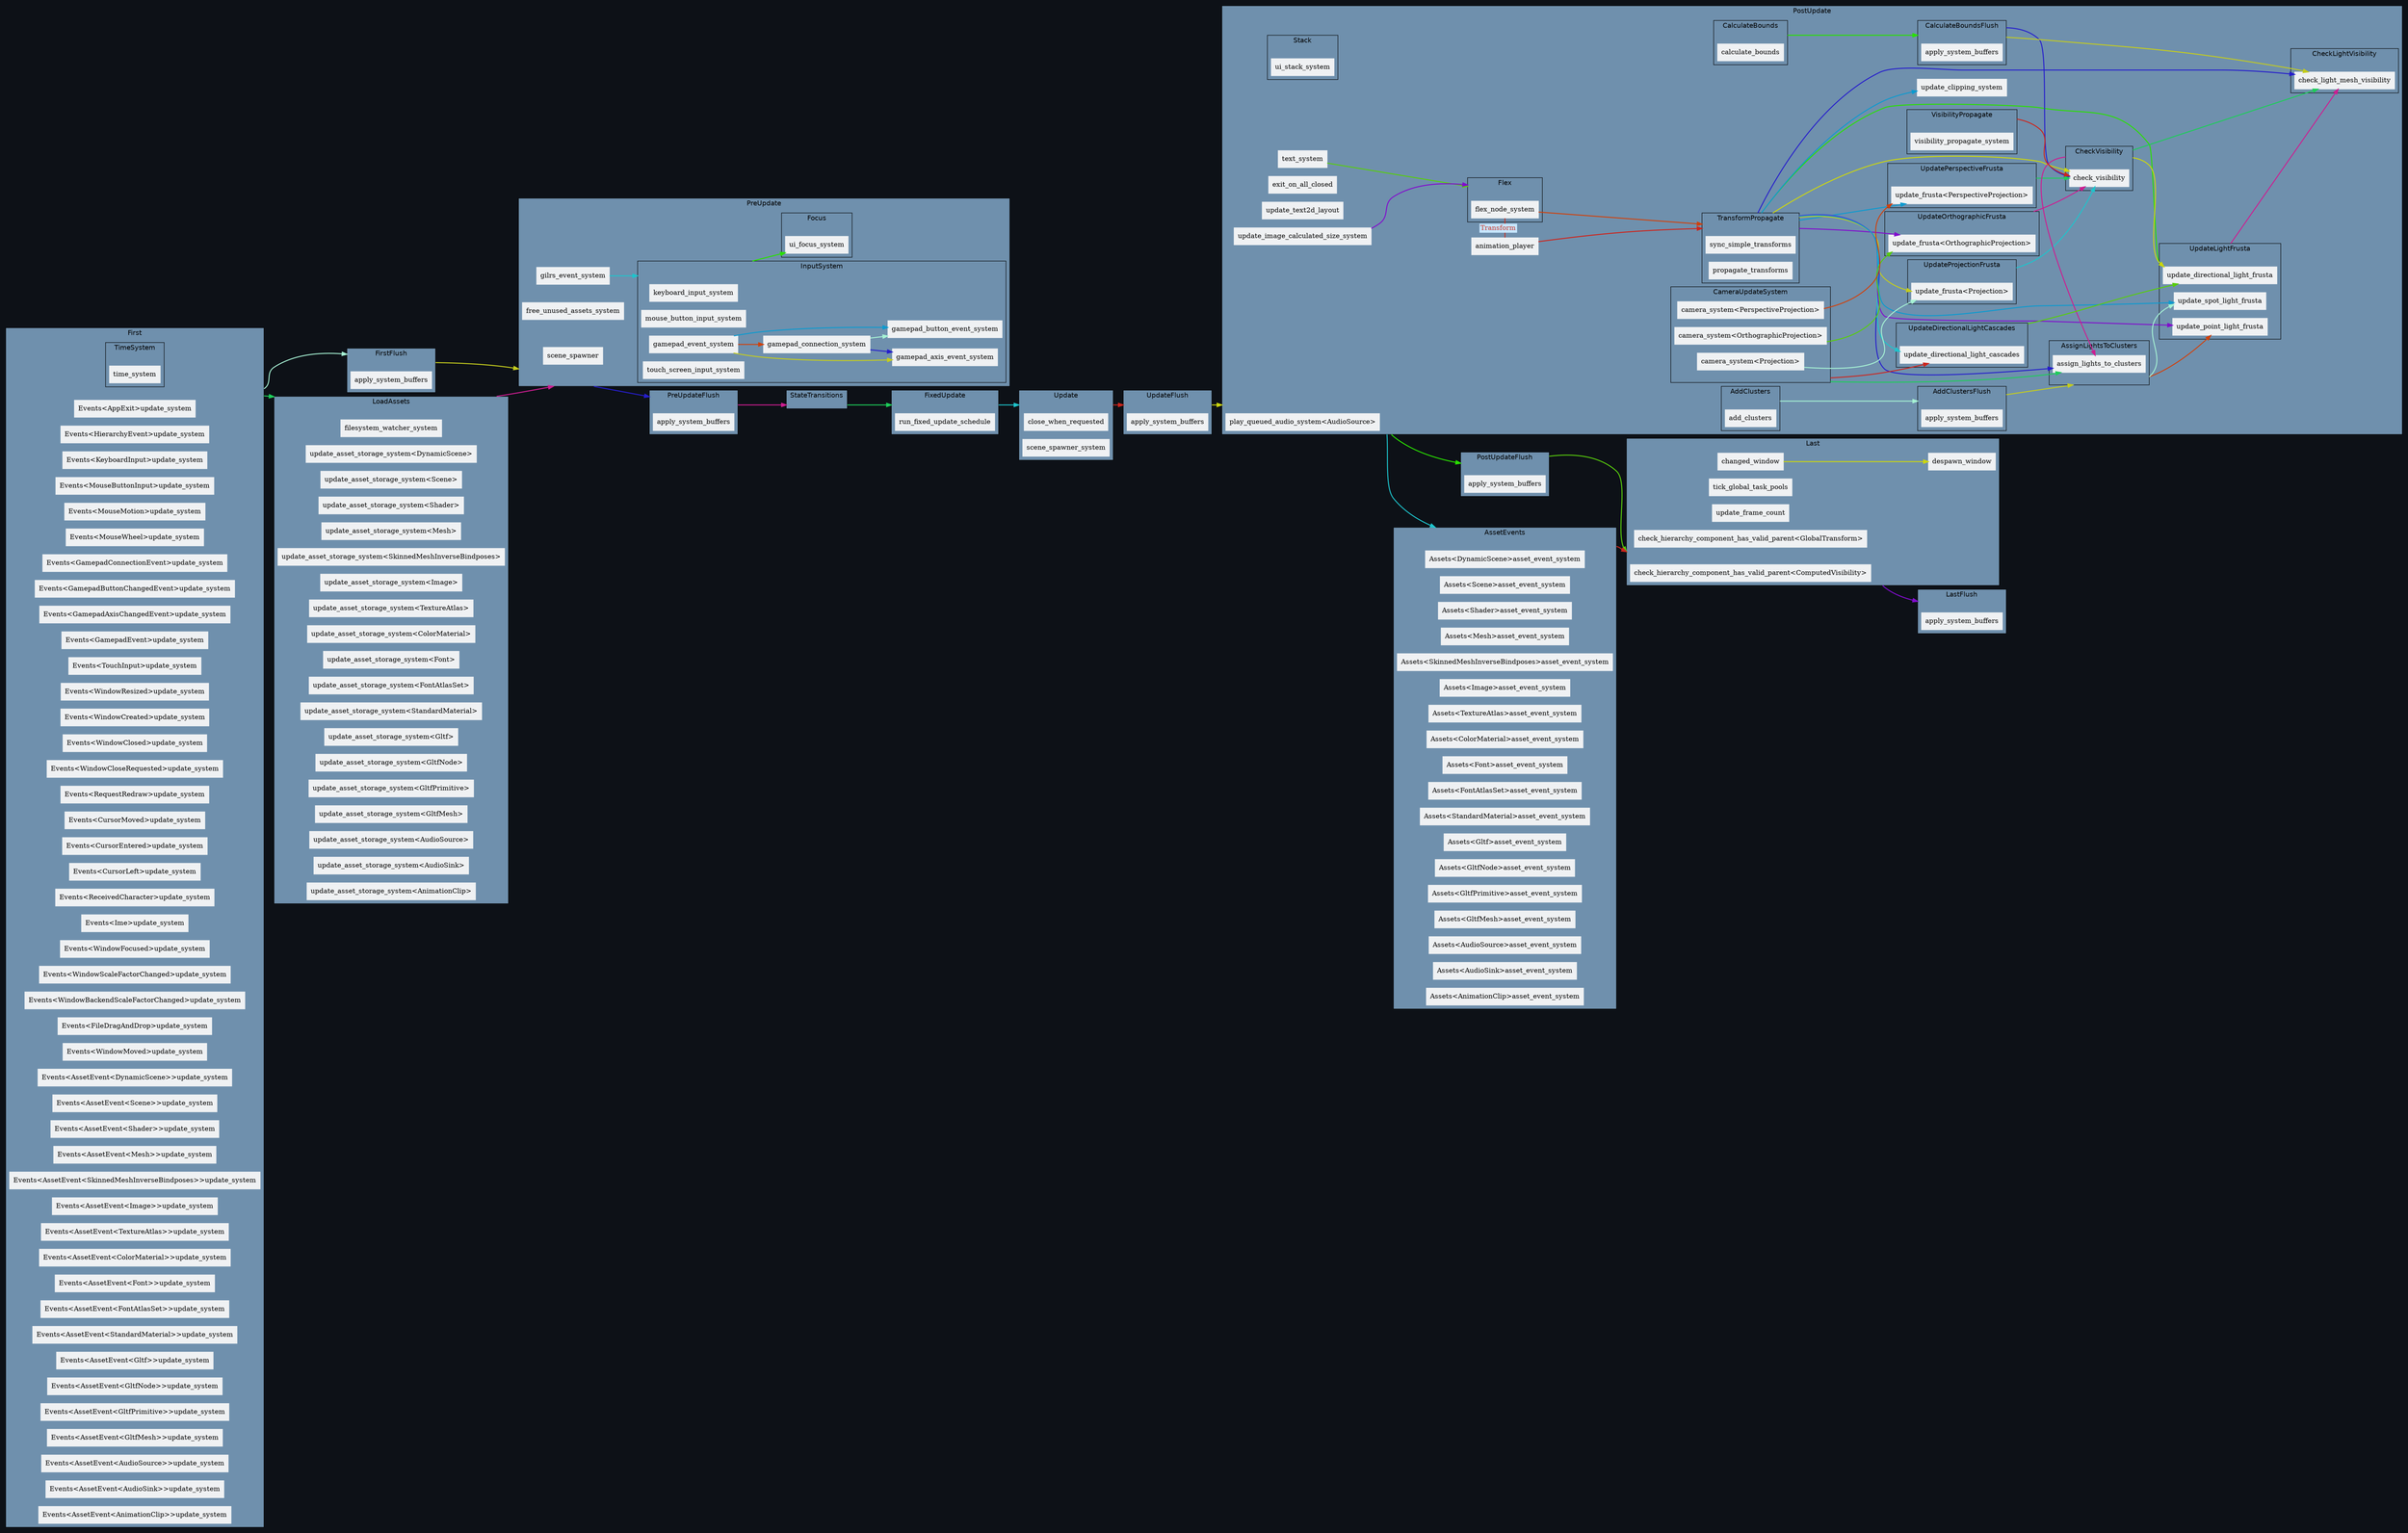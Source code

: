 digraph "" {
	"compound"="true";
	"splines"="spline";
	"rankdir"="LR";
	"bgcolor"="#0d1117";
	"fontname"="Helvetica";
	edge ["penwidth"="2"];
	node ["shape"="box", "style"="filled", "fillcolor"="#eff1f3", "color"="#eff1f3"];
	subgraph "clusternode_Set(0)" {
		"label"="Update";
		"tooltip"="Update";
		"bgcolor"="#6f90ad";
		"color"="black";
		"set_marker_node_Set(0)" ["style"="invis", "label"="", "height"="0", "shape"="point"]
		"node_System(46)" ["label"="close_when_requested", "tooltip"="bevy_window::system::close_when_requested"]
		"node_System(55)" ["label"="scene_spawner_system", "tooltip"="bevy_scene::scene_spawner::scene_spawner_system"]
	}
	
	subgraph "clusternode_Set(2)" {
		"label"="FirstFlush";
		"tooltip"="FirstFlush";
		"bgcolor"="#6f90ad";
		"color"="black";
		"set_marker_node_Set(2)" ["style"="invis", "label"="", "height"="0", "shape"="point"]
		"node_System(0)" ["label"="apply_system_buffers", "tooltip"="bevy_ecs::schedule::executor::apply_system_buffers"]
	}
	
	subgraph "clusternode_Set(3)" {
		"label"="PreUpdateFlush";
		"tooltip"="PreUpdateFlush";
		"bgcolor"="#6f90ad";
		"color"="black";
		"set_marker_node_Set(3)" ["style"="invis", "label"="", "height"="0", "shape"="point"]
		"node_System(1)" ["label"="apply_system_buffers", "tooltip"="bevy_ecs::schedule::executor::apply_system_buffers"]
	}
	
	subgraph "clusternode_Set(4)" {
		"label"="UpdateFlush";
		"tooltip"="UpdateFlush";
		"bgcolor"="#6f90ad";
		"color"="black";
		"set_marker_node_Set(4)" ["style"="invis", "label"="", "height"="0", "shape"="point"]
		"node_System(2)" ["label"="apply_system_buffers", "tooltip"="bevy_ecs::schedule::executor::apply_system_buffers"]
	}
	
	subgraph "clusternode_Set(5)" {
		"label"="PostUpdateFlush";
		"tooltip"="PostUpdateFlush";
		"bgcolor"="#6f90ad";
		"color"="black";
		"set_marker_node_Set(5)" ["style"="invis", "label"="", "height"="0", "shape"="point"]
		"node_System(3)" ["label"="apply_system_buffers", "tooltip"="bevy_ecs::schedule::executor::apply_system_buffers"]
	}
	
	subgraph "clusternode_Set(6)" {
		"label"="LastFlush";
		"tooltip"="LastFlush";
		"bgcolor"="#6f90ad";
		"color"="black";
		"set_marker_node_Set(6)" ["style"="invis", "label"="", "height"="0", "shape"="point"]
		"node_System(4)" ["label"="apply_system_buffers", "tooltip"="bevy_ecs::schedule::executor::apply_system_buffers"]
	}
	
	subgraph "clusternode_Set(7)" {
		"label"="First";
		"tooltip"="First";
		"bgcolor"="#6f90ad";
		"color"="black";
		"set_marker_node_Set(7)" ["style"="invis", "label"="", "height"="0", "shape"="point"]
		subgraph "clusternode_Set(16)" {
			"label"="TimeSystem";
			"tooltip"="TimeSystem";
			"bgcolor"="#6f90ad";
			"color"="black";
			"set_marker_node_Set(16)" ["style"="invis", "label"="", "height"="0", "shape"="point"]
			"node_System(8)" ["label"="time_system", "tooltip"="bevy_time::time_system"]
		}
		
		"node_System(5)" ["label"="Events<AppExit>update_system", "tooltip"="bevy_ecs::event::Events<bevy_app::app::AppExit>::update_system"]
		"node_System(13)" ["label"="Events<HierarchyEvent>update_system", "tooltip"="bevy_ecs::event::Events<bevy_hierarchy::events::HierarchyEvent>::update_system"]
		"node_System(14)" ["label"="Events<KeyboardInput>update_system", "tooltip"="bevy_ecs::event::Events<bevy_input::keyboard::KeyboardInput>::update_system"]
		"node_System(16)" ["label"="Events<MouseButtonInput>update_system", "tooltip"="bevy_ecs::event::Events<bevy_input::mouse::MouseButtonInput>::update_system"]
		"node_System(17)" ["label"="Events<MouseMotion>update_system", "tooltip"="bevy_ecs::event::Events<bevy_input::mouse::MouseMotion>::update_system"]
		"node_System(18)" ["label"="Events<MouseWheel>update_system", "tooltip"="bevy_ecs::event::Events<bevy_input::mouse::MouseWheel>::update_system"]
		"node_System(20)" ["label"="Events<GamepadConnectionEvent>update_system", "tooltip"="bevy_ecs::event::Events<bevy_input::gamepad::GamepadConnectionEvent>::update_system"]
		"node_System(21)" ["label"="Events<GamepadButtonChangedEvent>update_system", "tooltip"="bevy_ecs::event::Events<bevy_input::gamepad::GamepadButtonChangedEvent>::update_system"]
		"node_System(22)" ["label"="Events<GamepadAxisChangedEvent>update_system", "tooltip"="bevy_ecs::event::Events<bevy_input::gamepad::GamepadAxisChangedEvent>::update_system"]
		"node_System(23)" ["label"="Events<GamepadEvent>update_system", "tooltip"="bevy_ecs::event::Events<bevy_input::gamepad::GamepadEvent>::update_system"]
		"node_System(28)" ["label"="Events<TouchInput>update_system", "tooltip"="bevy_ecs::event::Events<bevy_input::touch::TouchInput>::update_system"]
		"node_System(30)" ["label"="Events<WindowResized>update_system", "tooltip"="bevy_ecs::event::Events<bevy_window::event::WindowResized>::update_system"]
		"node_System(31)" ["label"="Events<WindowCreated>update_system", "tooltip"="bevy_ecs::event::Events<bevy_window::event::WindowCreated>::update_system"]
		"node_System(32)" ["label"="Events<WindowClosed>update_system", "tooltip"="bevy_ecs::event::Events<bevy_window::event::WindowClosed>::update_system"]
		"node_System(33)" ["label"="Events<WindowCloseRequested>update_system", "tooltip"="bevy_ecs::event::Events<bevy_window::event::WindowCloseRequested>::update_system"]
		"node_System(34)" ["label"="Events<RequestRedraw>update_system", "tooltip"="bevy_ecs::event::Events<bevy_window::event::RequestRedraw>::update_system"]
		"node_System(35)" ["label"="Events<CursorMoved>update_system", "tooltip"="bevy_ecs::event::Events<bevy_window::event::CursorMoved>::update_system"]
		"node_System(36)" ["label"="Events<CursorEntered>update_system", "tooltip"="bevy_ecs::event::Events<bevy_window::event::CursorEntered>::update_system"]
		"node_System(37)" ["label"="Events<CursorLeft>update_system", "tooltip"="bevy_ecs::event::Events<bevy_window::event::CursorLeft>::update_system"]
		"node_System(38)" ["label"="Events<ReceivedCharacter>update_system", "tooltip"="bevy_ecs::event::Events<bevy_window::event::ReceivedCharacter>::update_system"]
		"node_System(39)" ["label"="Events<Ime>update_system", "tooltip"="bevy_ecs::event::Events<bevy_window::event::Ime>::update_system"]
		"node_System(40)" ["label"="Events<WindowFocused>update_system", "tooltip"="bevy_ecs::event::Events<bevy_window::event::WindowFocused>::update_system"]
		"node_System(41)" ["label"="Events<WindowScaleFactorChanged>update_system", "tooltip"="bevy_ecs::event::Events<bevy_window::event::WindowScaleFactorChanged>::update_system"]
		"node_System(42)" ["label"="Events<WindowBackendScaleFactorChanged>update_system", "tooltip"="bevy_ecs::event::Events<bevy_window::event::WindowBackendScaleFactorChanged>::update_system"]
		"node_System(43)" ["label"="Events<FileDragAndDrop>update_system", "tooltip"="bevy_ecs::event::Events<bevy_window::event::FileDragAndDrop>::update_system"]
		"node_System(44)" ["label"="Events<WindowMoved>update_system", "tooltip"="bevy_ecs::event::Events<bevy_window::event::WindowMoved>::update_system"]
		"node_System(51)" ["label"="Events<AssetEvent<DynamicScene>>update_system", "tooltip"="bevy_ecs::event::Events<bevy_asset::assets::AssetEvent<bevy_scene::dynamic_scene::DynamicScene>>::update_system"]
		"node_System(54)" ["label"="Events<AssetEvent<Scene>>update_system", "tooltip"="bevy_ecs::event::Events<bevy_asset::assets::AssetEvent<bevy_scene::scene::Scene>>::update_system"]
		"node_System(61)" ["label"="Events<AssetEvent<Shader>>update_system", "tooltip"="bevy_ecs::event::Events<bevy_asset::assets::AssetEvent<bevy_render::render_resource::shader::Shader>>::update_system"]
		"node_System(75)" ["label"="Events<AssetEvent<Mesh>>update_system", "tooltip"="bevy_ecs::event::Events<bevy_asset::assets::AssetEvent<bevy_render::mesh::mesh::Mesh>>::update_system"]
		"node_System(78)" ["label"="Events<AssetEvent<SkinnedMeshInverseBindposes>>update_system", "tooltip"="bevy_ecs::event::Events<bevy_asset::assets::AssetEvent<bevy_render::mesh::mesh::skinning::SkinnedMeshInverseBindposes>>::update_system"]
		"node_System(81)" ["label"="Events<AssetEvent<Image>>update_system", "tooltip"="bevy_ecs::event::Events<bevy_asset::assets::AssetEvent<bevy_render::texture::image::Image>>::update_system"]
		"node_System(84)" ["label"="Events<AssetEvent<TextureAtlas>>update_system", "tooltip"="bevy_ecs::event::Events<bevy_asset::assets::AssetEvent<bevy_sprite::texture_atlas::TextureAtlas>>::update_system"]
		"node_System(87)" ["label"="Events<AssetEvent<ColorMaterial>>update_system", "tooltip"="bevy_ecs::event::Events<bevy_asset::assets::AssetEvent<bevy_sprite::mesh2d::color_material::ColorMaterial>>::update_system"]
		"node_System(90)" ["label"="Events<AssetEvent<Font>>update_system", "tooltip"="bevy_ecs::event::Events<bevy_asset::assets::AssetEvent<bevy_text::font::Font>>::update_system"]
		"node_System(93)" ["label"="Events<AssetEvent<FontAtlasSet>>update_system", "tooltip"="bevy_ecs::event::Events<bevy_asset::assets::AssetEvent<bevy_text::font_atlas_set::FontAtlasSet>>::update_system"]
		"node_System(103)" ["label"="Events<AssetEvent<StandardMaterial>>update_system", "tooltip"="bevy_ecs::event::Events<bevy_asset::assets::AssetEvent<bevy_pbr::pbr_material::StandardMaterial>>::update_system"]
		"node_System(114)" ["label"="Events<AssetEvent<Gltf>>update_system", "tooltip"="bevy_ecs::event::Events<bevy_asset::assets::AssetEvent<bevy_gltf::Gltf>>::update_system"]
		"node_System(117)" ["label"="Events<AssetEvent<GltfNode>>update_system", "tooltip"="bevy_ecs::event::Events<bevy_asset::assets::AssetEvent<bevy_gltf::GltfNode>>::update_system"]
		"node_System(120)" ["label"="Events<AssetEvent<GltfPrimitive>>update_system", "tooltip"="bevy_ecs::event::Events<bevy_asset::assets::AssetEvent<bevy_gltf::GltfPrimitive>>::update_system"]
		"node_System(123)" ["label"="Events<AssetEvent<GltfMesh>>update_system", "tooltip"="bevy_ecs::event::Events<bevy_asset::assets::AssetEvent<bevy_gltf::GltfMesh>>::update_system"]
		"node_System(126)" ["label"="Events<AssetEvent<AudioSource>>update_system", "tooltip"="bevy_ecs::event::Events<bevy_asset::assets::AssetEvent<bevy_audio::audio_source::AudioSource>>::update_system"]
		"node_System(129)" ["label"="Events<AssetEvent<AudioSink>>update_system", "tooltip"="bevy_ecs::event::Events<bevy_asset::assets::AssetEvent<bevy_audio::audio_output::AudioSink>>::update_system"]
		"node_System(134)" ["label"="Events<AssetEvent<AnimationClip>>update_system", "tooltip"="bevy_ecs::event::Events<bevy_asset::assets::AssetEvent<bevy_animation::AnimationClip>>::update_system"]
	}
	
	subgraph "clusternode_Set(8)" {
		"label"="PreUpdate";
		"tooltip"="PreUpdate";
		"bgcolor"="#6f90ad";
		"color"="black";
		"set_marker_node_Set(8)" ["style"="invis", "label"="", "height"="0", "shape"="point"]
		subgraph "clusternode_Set(24)" {
			"label"="InputSystem";
			"tooltip"="InputSystem";
			"bgcolor"="#6f90ad";
			"color"="black";
			"set_marker_node_Set(24)" ["style"="invis", "label"="", "height"="0", "shape"="point"]
			"node_System(15)" ["label"="keyboard_input_system", "tooltip"="bevy_input::keyboard::keyboard_input_system"]
			"node_System(19)" ["label"="mouse_button_input_system", "tooltip"="bevy_input::mouse::mouse_button_input_system"]
			"node_System(24)" ["label"="gamepad_event_system", "tooltip"="bevy_input::gamepad::gamepad_event_system"]
			"node_System(25)" ["label"="gamepad_connection_system", "tooltip"="bevy_input::gamepad::gamepad_connection_system"]
			"node_System(26)" ["label"="gamepad_button_event_system", "tooltip"="bevy_input::gamepad::gamepad_button_event_system"]
			"node_System(27)" ["label"="gamepad_axis_event_system", "tooltip"="bevy_input::gamepad::gamepad_axis_event_system"]
			"node_System(29)" ["label"="touch_screen_input_system", "tooltip"="bevy_input::touch::touch_screen_input_system"]
		}
		
		subgraph "clusternode_Set(115)" {
			"label"="Focus";
			"tooltip"="Focus";
			"bgcolor"="#6f90ad";
			"color"="black";
			"set_marker_node_Set(115)" ["style"="invis", "label"="", "height"="0", "shape"="point"]
			"node_System(95)" ["label"="ui_focus_system", "tooltip"="bevy_ui::focus::ui_focus_system"]
		}
		
		"node_System(47)" ["label"="free_unused_assets_system", "tooltip"="bevy_asset::asset_server::free_unused_assets_system"]
		"node_System(56)" ["label"="scene_spawner", "tooltip"="bevy_scene::bundle::scene_spawner"]
		"node_System(131)" ["label"="gilrs_event_system", "tooltip"="bevy_gilrs::gilrs_system::gilrs_event_system"]
	}
	
	subgraph "clusternode_Set(9)" {
		"label"="StateTransitions";
		"tooltip"="StateTransitions";
		"bgcolor"="#6f90ad";
		"color"="black";
		"set_marker_node_Set(9)" ["style"="invis", "label"="", "height"="0", "shape"="point"]
	}
	
	subgraph "clusternode_Set(10)" {
		"label"="FixedUpdate";
		"tooltip"="FixedUpdate";
		"bgcolor"="#6f90ad";
		"color"="black";
		"set_marker_node_Set(10)" ["style"="invis", "label"="", "height"="0", "shape"="point"]
		"node_System(9)" ["label"="run_fixed_update_schedule", "tooltip"="bevy_time::fixed_timestep::run_fixed_update_schedule"]
	}
	
	subgraph "clusternode_Set(11)" {
		"label"="PostUpdate";
		"tooltip"="PostUpdate";
		"bgcolor"="#6f90ad";
		"color"="black";
		"set_marker_node_Set(11)" ["style"="invis", "label"="", "height"="0", "shape"="point"]
		subgraph "clusternode_Set(20)" {
			"label"="TransformPropagate";
			"tooltip"="TransformPropagate";
			"bgcolor"="#6f90ad";
			"color"="black";
			"set_marker_node_Set(20)" ["style"="invis", "label"="", "height"="0", "shape"="point"]
			"node_System(11)" ["label"="sync_simple_transforms", "tooltip"="bevy_transform::systems::sync_simple_transforms"]
			"node_System(12)" ["label"="propagate_transforms", "tooltip"="bevy_transform::systems::propagate_transforms"]
		}
		
		subgraph "clusternode_Set(76)" {
			"label"="CameraUpdateSystem";
			"tooltip"="CameraUpdateSystem";
			"bgcolor"="#6f90ad";
			"color"="black";
			"set_marker_node_Set(76)" ["style"="invis", "label"="", "height"="0", "shape"="point"]
			"node_System(63)" ["label"="camera_system<Projection>", "tooltip"="bevy_render::camera::camera::camera_system<bevy_render::camera::projection::Projection>"]
			"node_System(64)" ["label"="camera_system<OrthographicProjection>", "tooltip"="bevy_render::camera::camera::camera_system<bevy_render::camera::projection::OrthographicProjection>"]
			"node_System(65)" ["label"="camera_system<PerspectiveProjection>", "tooltip"="bevy_render::camera::camera::camera_system<bevy_render::camera::projection::PerspectiveProjection>"]
		}
		
		subgraph "clusternode_Set(80)" {
			"label"="CalculateBounds";
			"tooltip"="CalculateBounds";
			"bgcolor"="#6f90ad";
			"color"="black";
			"set_marker_node_Set(80)" ["style"="invis", "label"="", "height"="0", "shape"="point"]
			"node_System(67)" ["label"="calculate_bounds", "tooltip"="bevy_render::view::visibility::calculate_bounds"]
		}
		
		subgraph "clusternode_Set(81)" {
			"label"="CalculateBoundsFlush";
			"tooltip"="CalculateBoundsFlush";
			"bgcolor"="#6f90ad";
			"color"="black";
			"set_marker_node_Set(81)" ["style"="invis", "label"="", "height"="0", "shape"="point"]
			"node_System(66)" ["label"="apply_system_buffers", "tooltip"="bevy_ecs::schedule::executor::apply_system_buffers"]
		}
		
		subgraph "clusternode_Set(82)" {
			"label"="UpdateOrthographicFrusta";
			"tooltip"="UpdateOrthographicFrusta";
			"bgcolor"="#6f90ad";
			"color"="black";
			"set_marker_node_Set(82)" ["style"="invis", "label"="", "height"="0", "shape"="point"]
			"node_System(68)" ["label"="update_frusta<OrthographicProjection>", "tooltip"="bevy_render::view::visibility::update_frusta<bevy_render::camera::projection::OrthographicProjection>"]
		}
		
		subgraph "clusternode_Set(83)" {
			"label"="UpdatePerspectiveFrusta";
			"tooltip"="UpdatePerspectiveFrusta";
			"bgcolor"="#6f90ad";
			"color"="black";
			"set_marker_node_Set(83)" ["style"="invis", "label"="", "height"="0", "shape"="point"]
			"node_System(69)" ["label"="update_frusta<PerspectiveProjection>", "tooltip"="bevy_render::view::visibility::update_frusta<bevy_render::camera::projection::PerspectiveProjection>"]
		}
		
		subgraph "clusternode_Set(84)" {
			"label"="UpdateProjectionFrusta";
			"tooltip"="UpdateProjectionFrusta";
			"bgcolor"="#6f90ad";
			"color"="black";
			"set_marker_node_Set(84)" ["style"="invis", "label"="", "height"="0", "shape"="point"]
			"node_System(70)" ["label"="update_frusta<Projection>", "tooltip"="bevy_render::view::visibility::update_frusta<bevy_render::camera::projection::Projection>"]
		}
		
		subgraph "clusternode_Set(85)" {
			"label"="CheckVisibility";
			"tooltip"="CheckVisibility";
			"bgcolor"="#6f90ad";
			"color"="black";
			"set_marker_node_Set(85)" ["style"="invis", "label"="", "height"="0", "shape"="point"]
			"node_System(72)" ["label"="check_visibility", "tooltip"="bevy_render::view::visibility::check_visibility"]
		}
		
		subgraph "clusternode_Set(86)" {
			"label"="VisibilityPropagate";
			"tooltip"="VisibilityPropagate";
			"bgcolor"="#6f90ad";
			"color"="black";
			"set_marker_node_Set(86)" ["style"="invis", "label"="", "height"="0", "shape"="point"]
			"node_System(71)" ["label"="visibility_propagate_system", "tooltip"="bevy_render::view::visibility::visibility_propagate_system"]
		}
		
		subgraph "clusternode_Set(116)" {
			"label"="Flex";
			"tooltip"="Flex";
			"bgcolor"="#6f90ad";
			"color"="black";
			"set_marker_node_Set(116)" ["style"="invis", "label"="", "height"="0", "shape"="point"]
			"node_System(98)" ["label"="flex_node_system", "tooltip"="bevy_ui::flex::flex_node_system"]
		}
		
		subgraph "clusternode_Set(117)" {
			"label"="Stack";
			"tooltip"="Stack";
			"bgcolor"="#6f90ad";
			"color"="black";
			"set_marker_node_Set(117)" ["style"="invis", "label"="", "height"="0", "shape"="point"]
			"node_System(99)" ["label"="ui_stack_system", "tooltip"="bevy_ui::stack::ui_stack_system"]
		}
		
		subgraph "clusternode_Set(127)" {
			"label"="AddClusters";
			"tooltip"="AddClusters";
			"bgcolor"="#6f90ad";
			"color"="black";
			"set_marker_node_Set(127)" ["style"="invis", "label"="", "height"="0", "shape"="point"]
			"node_System(104)" ["label"="add_clusters", "tooltip"="bevy_pbr::light::add_clusters"]
		}
		
		subgraph "clusternode_Set(128)" {
			"label"="AddClustersFlush";
			"tooltip"="AddClustersFlush";
			"bgcolor"="#6f90ad";
			"color"="black";
			"set_marker_node_Set(128)" ["style"="invis", "label"="", "height"="0", "shape"="point"]
			"node_System(105)" ["label"="apply_system_buffers", "tooltip"="bevy_ecs::schedule::executor::apply_system_buffers"]
		}
		
		subgraph "clusternode_Set(129)" {
			"label"="AssignLightsToClusters";
			"tooltip"="AssignLightsToClusters";
			"bgcolor"="#6f90ad";
			"color"="black";
			"set_marker_node_Set(129)" ["style"="invis", "label"="", "height"="0", "shape"="point"]
			"node_System(106)" ["label"="assign_lights_to_clusters", "tooltip"="bevy_pbr::light::assign_lights_to_clusters"]
		}
		
		subgraph "clusternode_Set(130)" {
			"label"="CheckLightVisibility";
			"tooltip"="CheckLightVisibility";
			"bgcolor"="#6f90ad";
			"color"="black";
			"set_marker_node_Set(130)" ["style"="invis", "label"="", "height"="0", "shape"="point"]
			"node_System(111)" ["label"="check_light_mesh_visibility", "tooltip"="bevy_pbr::light::check_light_mesh_visibility"]
		}
		
		subgraph "clusternode_Set(131)" {
			"label"="UpdateDirectionalLightCascades";
			"tooltip"="UpdateDirectionalLightCascades";
			"bgcolor"="#6f90ad";
			"color"="black";
			"set_marker_node_Set(131)" ["style"="invis", "label"="", "height"="0", "shape"="point"]
			"node_System(107)" ["label"="update_directional_light_cascades", "tooltip"="bevy_pbr::light::update_directional_light_cascades"]
		}
		
		subgraph "clusternode_Set(132)" {
			"label"="UpdateLightFrusta";
			"tooltip"="UpdateLightFrusta";
			"bgcolor"="#6f90ad";
			"color"="black";
			"set_marker_node_Set(132)" ["style"="invis", "label"="", "height"="0", "shape"="point"]
			"node_System(108)" ["label"="update_directional_light_frusta", "tooltip"="bevy_pbr::light::update_directional_light_frusta"]
			"node_System(109)" ["label"="update_point_light_frusta", "tooltip"="bevy_pbr::light::update_point_light_frusta"]
			"node_System(110)" ["label"="update_spot_light_frusta", "tooltip"="bevy_pbr::light::update_spot_light_frusta"]
		}
		
		"node_System(45)" ["label"="exit_on_all_closed", "tooltip"="bevy_window::system::exit_on_all_closed"]
		"node_System(94)" ["label"="update_text2d_layout", "tooltip"="bevy_text::text2d::update_text2d_layout"]
		"node_System(96)" ["label"="text_system", "tooltip"="bevy_ui::widget::text::text_system"]
		"node_System(97)" ["label"="update_image_calculated_size_system", "tooltip"="bevy_ui::widget::image::update_image_calculated_size_system"]
		"node_System(100)" ["label"="update_clipping_system", "tooltip"="bevy_ui::update::update_clipping_system"]
		"node_System(130)" ["label"="play_queued_audio_system<AudioSource>", "tooltip"="bevy_audio::audio_output::play_queued_audio_system<bevy_audio::audio_source::AudioSource>"]
		"node_System(135)" ["label"="animation_player", "tooltip"="bevy_animation::animation_player"]
	}
	
	subgraph "clusternode_Set(12)" {
		"label"="Last";
		"tooltip"="Last";
		"bgcolor"="#6f90ad";
		"color"="black";
		"set_marker_node_Set(12)" ["style"="invis", "label"="", "height"="0", "shape"="point"]
		"node_System(6)" ["label"="tick_global_task_pools", "tooltip"="bevy_core::tick_global_task_pools"]
		"node_System(7)" ["label"="update_frame_count", "tooltip"="bevy_core::update_frame_count"]
		"node_System(10)" ["label"="check_hierarchy_component_has_valid_parent<GlobalTransform>", "tooltip"="bevy_hierarchy::valid_parent_check_plugin::check_hierarchy_component_has_valid_parent<bevy_transform::components::global_transform::GlobalTransform>"]
		"node_System(57)" ["label"="changed_window", "tooltip"="bevy_winit::system::changed_window"]
		"node_System(58)" ["label"="despawn_window", "tooltip"="bevy_winit::system::despawn_window"]
		"node_System(62)" ["label"="check_hierarchy_component_has_valid_parent<ComputedVisibility>", "tooltip"="bevy_hierarchy::valid_parent_check_plugin::check_hierarchy_component_has_valid_parent<bevy_render::view::visibility::ComputedVisibility>"]
	}
	
	subgraph "clusternode_Set(58)" {
		"label"="LoadAssets";
		"tooltip"="LoadAssets";
		"bgcolor"="#6f90ad";
		"color"="black";
		"set_marker_node_Set(58)" ["style"="invis", "label"="", "height"="0", "shape"="point"]
		"node_System(48)" ["label"="filesystem_watcher_system", "tooltip"="bevy_asset::io::file_asset_io::filesystem_watcher_system"]
		"node_System(50)" ["label"="update_asset_storage_system<DynamicScene>", "tooltip"="bevy_asset::loader::update_asset_storage_system<bevy_scene::dynamic_scene::DynamicScene>"]
		"node_System(53)" ["label"="update_asset_storage_system<Scene>", "tooltip"="bevy_asset::loader::update_asset_storage_system<bevy_scene::scene::Scene>"]
		"node_System(60)" ["label"="update_asset_storage_system<Shader>", "tooltip"="bevy_asset::loader::update_asset_storage_system<bevy_render::render_resource::shader::Shader>"]
		"node_System(74)" ["label"="update_asset_storage_system<Mesh>", "tooltip"="bevy_asset::loader::update_asset_storage_system<bevy_render::mesh::mesh::Mesh>"]
		"node_System(77)" ["label"="update_asset_storage_system<SkinnedMeshInverseBindposes>", "tooltip"="bevy_asset::loader::update_asset_storage_system<bevy_render::mesh::mesh::skinning::SkinnedMeshInverseBindposes>"]
		"node_System(80)" ["label"="update_asset_storage_system<Image>", "tooltip"="bevy_asset::loader::update_asset_storage_system<bevy_render::texture::image::Image>"]
		"node_System(83)" ["label"="update_asset_storage_system<TextureAtlas>", "tooltip"="bevy_asset::loader::update_asset_storage_system<bevy_sprite::texture_atlas::TextureAtlas>"]
		"node_System(86)" ["label"="update_asset_storage_system<ColorMaterial>", "tooltip"="bevy_asset::loader::update_asset_storage_system<bevy_sprite::mesh2d::color_material::ColorMaterial>"]
		"node_System(89)" ["label"="update_asset_storage_system<Font>", "tooltip"="bevy_asset::loader::update_asset_storage_system<bevy_text::font::Font>"]
		"node_System(92)" ["label"="update_asset_storage_system<FontAtlasSet>", "tooltip"="bevy_asset::loader::update_asset_storage_system<bevy_text::font_atlas_set::FontAtlasSet>"]
		"node_System(102)" ["label"="update_asset_storage_system<StandardMaterial>", "tooltip"="bevy_asset::loader::update_asset_storage_system<bevy_pbr::pbr_material::StandardMaterial>"]
		"node_System(113)" ["label"="update_asset_storage_system<Gltf>", "tooltip"="bevy_asset::loader::update_asset_storage_system<bevy_gltf::Gltf>"]
		"node_System(116)" ["label"="update_asset_storage_system<GltfNode>", "tooltip"="bevy_asset::loader::update_asset_storage_system<bevy_gltf::GltfNode>"]
		"node_System(119)" ["label"="update_asset_storage_system<GltfPrimitive>", "tooltip"="bevy_asset::loader::update_asset_storage_system<bevy_gltf::GltfPrimitive>"]
		"node_System(122)" ["label"="update_asset_storage_system<GltfMesh>", "tooltip"="bevy_asset::loader::update_asset_storage_system<bevy_gltf::GltfMesh>"]
		"node_System(125)" ["label"="update_asset_storage_system<AudioSource>", "tooltip"="bevy_asset::loader::update_asset_storage_system<bevy_audio::audio_source::AudioSource>"]
		"node_System(128)" ["label"="update_asset_storage_system<AudioSink>", "tooltip"="bevy_asset::loader::update_asset_storage_system<bevy_audio::audio_output::AudioSink>"]
		"node_System(133)" ["label"="update_asset_storage_system<AnimationClip>", "tooltip"="bevy_asset::loader::update_asset_storage_system<bevy_animation::AnimationClip>"]
	}
	
	subgraph "clusternode_Set(59)" {
		"label"="AssetEvents";
		"tooltip"="AssetEvents";
		"bgcolor"="#6f90ad";
		"color"="black";
		"set_marker_node_Set(59)" ["style"="invis", "label"="", "height"="0", "shape"="point"]
		"node_System(49)" ["label"="Assets<DynamicScene>asset_event_system", "tooltip"="bevy_asset::assets::Assets<bevy_scene::dynamic_scene::DynamicScene>::asset_event_system"]
		"node_System(52)" ["label"="Assets<Scene>asset_event_system", "tooltip"="bevy_asset::assets::Assets<bevy_scene::scene::Scene>::asset_event_system"]
		"node_System(59)" ["label"="Assets<Shader>asset_event_system", "tooltip"="bevy_asset::assets::Assets<bevy_render::render_resource::shader::Shader>::asset_event_system"]
		"node_System(73)" ["label"="Assets<Mesh>asset_event_system", "tooltip"="bevy_asset::assets::Assets<bevy_render::mesh::mesh::Mesh>::asset_event_system"]
		"node_System(76)" ["label"="Assets<SkinnedMeshInverseBindposes>asset_event_system", "tooltip"="bevy_asset::assets::Assets<bevy_render::mesh::mesh::skinning::SkinnedMeshInverseBindposes>::asset_event_system"]
		"node_System(79)" ["label"="Assets<Image>asset_event_system", "tooltip"="bevy_asset::assets::Assets<bevy_render::texture::image::Image>::asset_event_system"]
		"node_System(82)" ["label"="Assets<TextureAtlas>asset_event_system", "tooltip"="bevy_asset::assets::Assets<bevy_sprite::texture_atlas::TextureAtlas>::asset_event_system"]
		"node_System(85)" ["label"="Assets<ColorMaterial>asset_event_system", "tooltip"="bevy_asset::assets::Assets<bevy_sprite::mesh2d::color_material::ColorMaterial>::asset_event_system"]
		"node_System(88)" ["label"="Assets<Font>asset_event_system", "tooltip"="bevy_asset::assets::Assets<bevy_text::font::Font>::asset_event_system"]
		"node_System(91)" ["label"="Assets<FontAtlasSet>asset_event_system", "tooltip"="bevy_asset::assets::Assets<bevy_text::font_atlas_set::FontAtlasSet>::asset_event_system"]
		"node_System(101)" ["label"="Assets<StandardMaterial>asset_event_system", "tooltip"="bevy_asset::assets::Assets<bevy_pbr::pbr_material::StandardMaterial>::asset_event_system"]
		"node_System(112)" ["label"="Assets<Gltf>asset_event_system", "tooltip"="bevy_asset::assets::Assets<bevy_gltf::Gltf>::asset_event_system"]
		"node_System(115)" ["label"="Assets<GltfNode>asset_event_system", "tooltip"="bevy_asset::assets::Assets<bevy_gltf::GltfNode>::asset_event_system"]
		"node_System(118)" ["label"="Assets<GltfPrimitive>asset_event_system", "tooltip"="bevy_asset::assets::Assets<bevy_gltf::GltfPrimitive>::asset_event_system"]
		"node_System(121)" ["label"="Assets<GltfMesh>asset_event_system", "tooltip"="bevy_asset::assets::Assets<bevy_gltf::GltfMesh>::asset_event_system"]
		"node_System(124)" ["label"="Assets<AudioSource>asset_event_system", "tooltip"="bevy_asset::assets::Assets<bevy_audio::audio_source::AudioSource>::asset_event_system"]
		"node_System(127)" ["label"="Assets<AudioSink>asset_event_system", "tooltip"="bevy_asset::assets::Assets<bevy_audio::audio_output::AudioSink>::asset_event_system"]
		"node_System(132)" ["label"="Assets<AnimationClip>asset_event_system", "tooltip"="bevy_asset::assets::Assets<bevy_animation::AnimationClip>::asset_event_system"]
	}
	
	"set_marker_node_Set(7)" -> "set_marker_node_Set(2)" ["lhead"="clusternode_Set(2)", "ltail"="clusternode_Set(7)", "tooltip"="First → FirstFlush", "color"="#a6f2d4"]
	"set_marker_node_Set(2)" -> "set_marker_node_Set(8)" ["lhead"="clusternode_Set(8)", "ltail"="clusternode_Set(2)", "tooltip"="FirstFlush → PreUpdate", "color"="#c4cc1d"]
	"set_marker_node_Set(8)" -> "set_marker_node_Set(3)" ["lhead"="clusternode_Set(3)", "ltail"="clusternode_Set(8)", "tooltip"="PreUpdate → PreUpdateFlush", "color"="#251dcc"]
	"set_marker_node_Set(3)" -> "set_marker_node_Set(9)" ["lhead"="clusternode_Set(9)", "ltail"="clusternode_Set(3)", "tooltip"="PreUpdateFlush → StateTransitions", "color"="#cd1d91"]
	"set_marker_node_Set(9)" -> "set_marker_node_Set(10)" ["lhead"="clusternode_Set(10)", "ltail"="clusternode_Set(9)", "tooltip"="StateTransitions → FixedUpdate", "color"="#1dcd59"]
	"set_marker_node_Set(10)" -> "set_marker_node_Set(0)" ["lhead"="clusternode_Set(0)", "ltail"="clusternode_Set(10)", "tooltip"="FixedUpdate → Update", "color"="#1dc4cc"]
	"set_marker_node_Set(0)" -> "set_marker_node_Set(4)" ["lhead"="clusternode_Set(4)", "ltail"="clusternode_Set(0)", "tooltip"="Update → UpdateFlush", "color"="#cc251d"]
	"set_marker_node_Set(4)" -> "set_marker_node_Set(11)" ["lhead"="clusternode_Set(11)", "ltail"="clusternode_Set(4)", "tooltip"="UpdateFlush → PostUpdate", "color"="#ccd60d"]
	"set_marker_node_Set(11)" -> "set_marker_node_Set(5)" ["lhead"="clusternode_Set(5)", "ltail"="clusternode_Set(11)", "tooltip"="PostUpdate → PostUpdateFlush", "color"="#29e000"]
	"set_marker_node_Set(5)" -> "set_marker_node_Set(12)" ["lhead"="clusternode_Set(12)", "ltail"="clusternode_Set(5)", "tooltip"="PostUpdateFlush → Last", "color"="#58cd0c"]
	"set_marker_node_Set(12)" -> "set_marker_node_Set(6)" ["lhead"="clusternode_Set(6)", "ltail"="clusternode_Set(12)", "tooltip"="Last → LastFlush", "color"="#810ccd"]
	"node_System(24)" -> "node_System(25)" ["lhead"="", "ltail"="", "tooltip"="SystemTypeSet(gamepad_event_system\") → gamepad_connection_system", "color"="#cf410c"]
	"node_System(24)" -> "node_System(26)" ["lhead"="", "ltail"="", "tooltip"="SystemTypeSet(gamepad_event_system\") → gamepad_button_event_system", "color"="#0c9acf"]
	"node_System(25)" -> "node_System(26)" ["lhead"="", "ltail"="", "tooltip"="SystemTypeSet(gamepad_connection_system\") → gamepad_button_event_system", "color"="#a6f2d4"]
	"node_System(24)" -> "node_System(27)" ["lhead"="", "ltail"="", "tooltip"="SystemTypeSet(gamepad_event_system\") → gamepad_axis_event_system", "color"="#c4cc1d"]
	"node_System(25)" -> "node_System(27)" ["lhead"="", "ltail"="", "tooltip"="SystemTypeSet(gamepad_connection_system\") → gamepad_axis_event_system", "color"="#251dcc"]
	"set_marker_node_Set(58)" -> "set_marker_node_Set(8)" ["lhead"="clusternode_Set(8)", "ltail"="clusternode_Set(58)", "tooltip"="LoadAssets → PreUpdate", "color"="#cd1d91"]
	"set_marker_node_Set(7)" -> "set_marker_node_Set(58)" ["lhead"="clusternode_Set(58)", "ltail"="clusternode_Set(7)", "tooltip"="First → LoadAssets", "color"="#1dcd59"]
	"set_marker_node_Set(11)" -> "set_marker_node_Set(59)" ["lhead"="clusternode_Set(59)", "ltail"="clusternode_Set(11)", "tooltip"="PostUpdate → AssetEvents", "color"="#1dc4cc"]
	"set_marker_node_Set(59)" -> "set_marker_node_Set(12)" ["lhead"="clusternode_Set(12)", "ltail"="clusternode_Set(59)", "tooltip"="AssetEvents → Last", "color"="#cc251d"]
	"node_System(57)" -> "node_System(58)" ["lhead"="", "ltail"="", "tooltip"="SystemTypeSet(changed_window\") → despawn_window", "color"="#ccd60d"]
	"set_marker_node_Set(80)" -> "set_marker_node_Set(81)" ["lhead"="clusternode_Set(81)", "ltail"="clusternode_Set(80)", "tooltip"="CalculateBounds → CalculateBoundsFlush", "color"="#29e000"]
	"node_System(64)" -> "node_System(68)" ["lhead"="", "ltail"="", "tooltip"="SystemTypeSet(camera_system<OrthographicProjection>\") → update_frusta<OrthographicProjection>", "color"="#58cd0c"]
	"set_marker_node_Set(20)" -> "node_System(68)" ["lhead"="", "ltail"="clusternode_Set(20)", "tooltip"="TransformPropagate → update_frusta<OrthographicProjection>", "color"="#810ccd"]
	"node_System(65)" -> "node_System(69)" ["lhead"="", "ltail"="", "tooltip"="SystemTypeSet(camera_system<PerspectiveProjection>\") → update_frusta<PerspectiveProjection>", "color"="#cf410c"]
	"set_marker_node_Set(20)" -> "node_System(69)" ["lhead"="", "ltail"="clusternode_Set(20)", "tooltip"="TransformPropagate → update_frusta<PerspectiveProjection>", "color"="#0c9acf"]
	"node_System(63)" -> "node_System(70)" ["lhead"="", "ltail"="", "tooltip"="SystemTypeSet(camera_system<Projection>\") → update_frusta<Projection>", "color"="#a6f2d4"]
	"set_marker_node_Set(20)" -> "node_System(70)" ["lhead"="", "ltail"="clusternode_Set(20)", "tooltip"="TransformPropagate → update_frusta<Projection>", "color"="#c4cc1d"]
	"set_marker_node_Set(81)" -> "node_System(72)" ["lhead"="", "ltail"="clusternode_Set(81)", "tooltip"="CalculateBoundsFlush → check_visibility", "color"="#251dcc"]
	"set_marker_node_Set(82)" -> "node_System(72)" ["lhead"="", "ltail"="clusternode_Set(82)", "tooltip"="UpdateOrthographicFrusta → check_visibility", "color"="#cd1d91"]
	"set_marker_node_Set(83)" -> "node_System(72)" ["lhead"="", "ltail"="clusternode_Set(83)", "tooltip"="UpdatePerspectiveFrusta → check_visibility", "color"="#1dcd59"]
	"set_marker_node_Set(84)" -> "node_System(72)" ["lhead"="", "ltail"="clusternode_Set(84)", "tooltip"="UpdateProjectionFrusta → check_visibility", "color"="#1dc4cc"]
	"set_marker_node_Set(86)" -> "node_System(72)" ["lhead"="", "ltail"="clusternode_Set(86)", "tooltip"="VisibilityPropagate → check_visibility", "color"="#cc251d"]
	"set_marker_node_Set(20)" -> "node_System(72)" ["lhead"="", "ltail"="clusternode_Set(20)", "tooltip"="TransformPropagate → check_visibility", "color"="#ccd60d"]
	"set_marker_node_Set(24)" -> "node_System(95)" ["lhead"="", "ltail"="clusternode_Set(24)", "tooltip"="InputSystem → ui_focus_system", "color"="#29e000"]
	"node_System(96)" -> "set_marker_node_Set(116)" ["lhead"="clusternode_Set(116)", "ltail"="", "tooltip"="text_system → Flex", "color"="#58cd0c"]
	"node_System(97)" -> "set_marker_node_Set(116)" ["lhead"="clusternode_Set(116)", "ltail"="", "tooltip"="update_image_calculated_size_system → Flex", "color"="#810ccd"]
	"node_System(98)" -> "set_marker_node_Set(20)" ["lhead"="clusternode_Set(20)", "ltail"="", "tooltip"="flex_node_system → TransformPropagate", "color"="#cf410c"]
	"set_marker_node_Set(20)" -> "node_System(100)" ["lhead"="", "ltail"="clusternode_Set(20)", "tooltip"="TransformPropagate → update_clipping_system", "color"="#0c9acf"]
	"set_marker_node_Set(127)" -> "set_marker_node_Set(128)" ["lhead"="clusternode_Set(128)", "ltail"="clusternode_Set(127)", "tooltip"="AddClusters → AddClustersFlush", "color"="#a6f2d4"]
	"set_marker_node_Set(128)" -> "set_marker_node_Set(129)" ["lhead"="clusternode_Set(129)", "ltail"="clusternode_Set(128)", "tooltip"="AddClustersFlush → AssignLightsToClusters", "color"="#c4cc1d"]
	"set_marker_node_Set(20)" -> "node_System(106)" ["lhead"="", "ltail"="clusternode_Set(20)", "tooltip"="TransformPropagate → assign_lights_to_clusters", "color"="#251dcc"]
	"set_marker_node_Set(85)" -> "node_System(106)" ["lhead"="", "ltail"="clusternode_Set(85)", "tooltip"="CheckVisibility → assign_lights_to_clusters", "color"="#cd1d91"]
	"set_marker_node_Set(76)" -> "node_System(106)" ["lhead"="", "ltail"="clusternode_Set(76)", "tooltip"="CameraUpdateSystem → assign_lights_to_clusters", "color"="#1dcd59"]
	"set_marker_node_Set(20)" -> "node_System(107)" ["lhead"="", "ltail"="clusternode_Set(20)", "tooltip"="TransformPropagate → update_directional_light_cascades", "color"="#1dc4cc"]
	"set_marker_node_Set(76)" -> "node_System(107)" ["lhead"="", "ltail"="clusternode_Set(76)", "tooltip"="CameraUpdateSystem → update_directional_light_cascades", "color"="#cc251d"]
	"set_marker_node_Set(85)" -> "node_System(108)" ["lhead"="", "ltail"="clusternode_Set(85)", "tooltip"="CheckVisibility → update_directional_light_frusta", "color"="#ccd60d"]
	"set_marker_node_Set(20)" -> "node_System(108)" ["lhead"="", "ltail"="clusternode_Set(20)", "tooltip"="TransformPropagate → update_directional_light_frusta", "color"="#29e000"]
	"set_marker_node_Set(131)" -> "node_System(108)" ["lhead"="", "ltail"="clusternode_Set(131)", "tooltip"="UpdateDirectionalLightCascades → update_directional_light_frusta", "color"="#58cd0c"]
	"set_marker_node_Set(20)" -> "node_System(109)" ["lhead"="", "ltail"="clusternode_Set(20)", "tooltip"="TransformPropagate → update_point_light_frusta", "color"="#810ccd"]
	"set_marker_node_Set(129)" -> "node_System(109)" ["lhead"="", "ltail"="clusternode_Set(129)", "tooltip"="AssignLightsToClusters → update_point_light_frusta", "color"="#cf410c"]
	"set_marker_node_Set(20)" -> "node_System(110)" ["lhead"="", "ltail"="clusternode_Set(20)", "tooltip"="TransformPropagate → update_spot_light_frusta", "color"="#0c9acf"]
	"set_marker_node_Set(129)" -> "node_System(110)" ["lhead"="", "ltail"="clusternode_Set(129)", "tooltip"="AssignLightsToClusters → update_spot_light_frusta", "color"="#a6f2d4"]
	"set_marker_node_Set(81)" -> "node_System(111)" ["lhead"="", "ltail"="clusternode_Set(81)", "tooltip"="CalculateBoundsFlush → check_light_mesh_visibility", "color"="#c4cc1d"]
	"set_marker_node_Set(20)" -> "node_System(111)" ["lhead"="", "ltail"="clusternode_Set(20)", "tooltip"="TransformPropagate → check_light_mesh_visibility", "color"="#251dcc"]
	"set_marker_node_Set(132)" -> "node_System(111)" ["lhead"="", "ltail"="clusternode_Set(132)", "tooltip"="UpdateLightFrusta → check_light_mesh_visibility", "color"="#cd1d91"]
	"set_marker_node_Set(85)" -> "node_System(111)" ["lhead"="", "ltail"="clusternode_Set(85)", "tooltip"="CheckVisibility → check_light_mesh_visibility", "color"="#1dcd59"]
	"node_System(131)" -> "set_marker_node_Set(24)" ["lhead"="clusternode_Set(24)", "ltail"="", "tooltip"="gilrs_event_system → InputSystem", "color"="#1dc4cc"]
	"node_System(135)" -> "set_marker_node_Set(20)" ["lhead"="clusternode_Set(20)", "ltail"="", "tooltip"="animation_player → TransformPropagate", "color"="#cc251d"]
	"node_System(98)" -> "node_System(135)" ["dir"="none", "constraint"="false", "color"="#c93526", "fontcolor"="#c93526", "label"=<<table border="0" cellborder="0"><tr><td bgcolor="#c6e6ff">Transform</td></tr></table>>, "labeltooltip"="flex_node_system — animation_player"]
}
